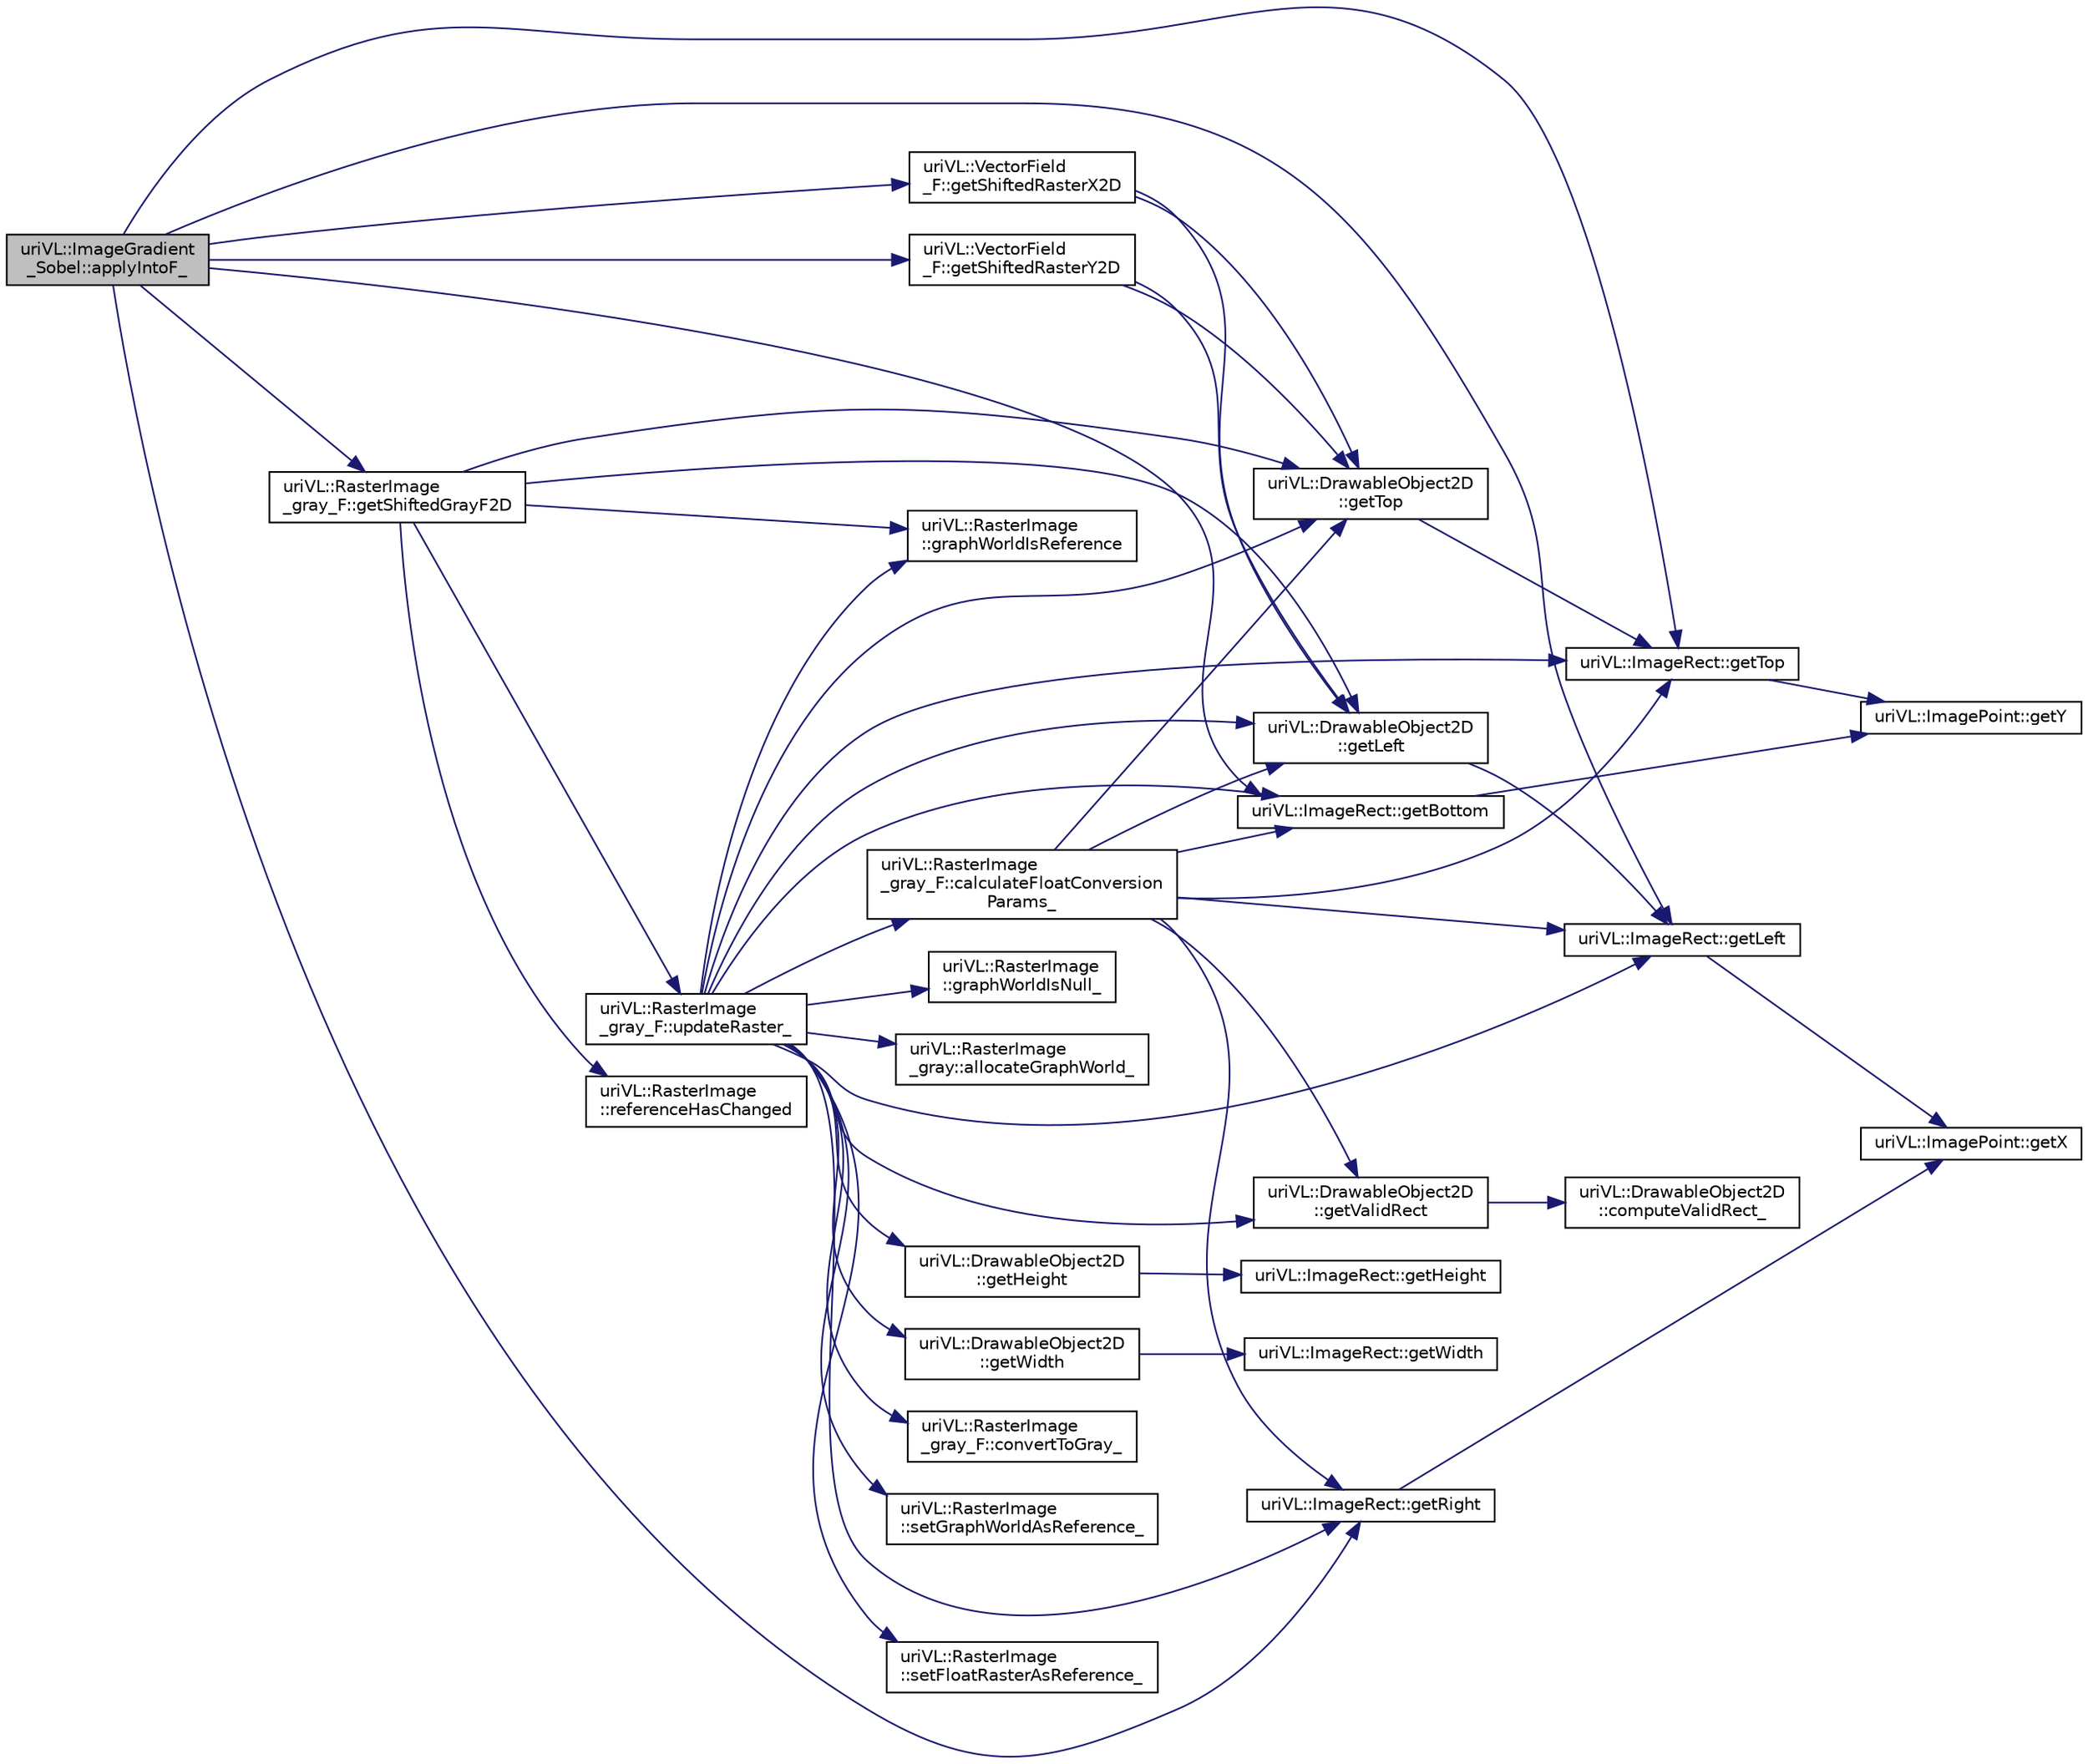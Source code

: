 digraph "uriVL::ImageGradient_Sobel::applyIntoF_"
{
  edge [fontname="Helvetica",fontsize="10",labelfontname="Helvetica",labelfontsize="10"];
  node [fontname="Helvetica",fontsize="10",shape=record];
  rankdir="LR";
  Node1 [label="uriVL::ImageGradient\l_Sobel::applyIntoF_",height=0.2,width=0.4,color="black", fillcolor="grey75", style="filled", fontcolor="black"];
  Node1 -> Node2 [color="midnightblue",fontsize="10",style="solid",fontname="Helvetica"];
  Node2 [label="uriVL::ImageRect::getBottom",height=0.2,width=0.4,color="black", fillcolor="white", style="filled",URL="$classuriVL_1_1ImageRect.html#acb34c902550ecb25f7fa6ffb620aea71",tooltip="Returns the maximum y coordinate of the rectangle. "];
  Node2 -> Node3 [color="midnightblue",fontsize="10",style="solid",fontname="Helvetica"];
  Node3 [label="uriVL::ImagePoint::getY",height=0.2,width=0.4,color="black", fillcolor="white", style="filled",URL="$classuriVL_1_1ImagePoint.html#a4edda1ad5b1f3b39db3ac200dfddf016",tooltip="Returns the point&#39;s y coordinate. "];
  Node1 -> Node4 [color="midnightblue",fontsize="10",style="solid",fontname="Helvetica"];
  Node4 [label="uriVL::ImageRect::getLeft",height=0.2,width=0.4,color="black", fillcolor="white", style="filled",URL="$classuriVL_1_1ImageRect.html#a38bd531df6bd6c4892bca1a690feda13",tooltip="Returns the minimum x coordinate of the rectangle. "];
  Node4 -> Node5 [color="midnightblue",fontsize="10",style="solid",fontname="Helvetica"];
  Node5 [label="uriVL::ImagePoint::getX",height=0.2,width=0.4,color="black", fillcolor="white", style="filled",URL="$classuriVL_1_1ImagePoint.html#a4845eb34e164c8dffd9b366cf61f3f5b",tooltip="Returns the point&#39;s x coordinate. "];
  Node1 -> Node6 [color="midnightblue",fontsize="10",style="solid",fontname="Helvetica"];
  Node6 [label="uriVL::ImageRect::getRight",height=0.2,width=0.4,color="black", fillcolor="white", style="filled",URL="$classuriVL_1_1ImageRect.html#a89884bd1866a1b7ffb67d4cc1ec1a052",tooltip="Returns the maximum x coordinate of the rectangle. "];
  Node6 -> Node5 [color="midnightblue",fontsize="10",style="solid",fontname="Helvetica"];
  Node1 -> Node7 [color="midnightblue",fontsize="10",style="solid",fontname="Helvetica"];
  Node7 [label="uriVL::RasterImage\l_gray_F::getShiftedGrayF2D",height=0.2,width=0.4,color="black", fillcolor="white", style="filled",URL="$classuriVL_1_1RasterImage__gray__F.html#a73b583866ed300dc55d18516330b3e46",tooltip="Returns the shifted float gray-level raster for this image as a read-only 2D array. "];
  Node7 -> Node8 [color="midnightblue",fontsize="10",style="solid",fontname="Helvetica"];
  Node8 [label="uriVL::RasterImage\l::graphWorldIsReference",height=0.2,width=0.4,color="black", fillcolor="white", style="filled",URL="$classuriVL_1_1RasterImage.html#ac6190461f1bd30c426fc3d183b74429b",tooltip="Indicates whether or not the raster stored in the GraphWorld (if it exists) contains the reference va..."];
  Node7 -> Node9 [color="midnightblue",fontsize="10",style="solid",fontname="Helvetica"];
  Node9 [label="uriVL::RasterImage\l::referenceHasChanged",height=0.2,width=0.4,color="black", fillcolor="white", style="filled",URL="$classuriVL_1_1RasterImage.html#a8d10dedd31a0e59925bdf31a37d03097",tooltip="Indicates whether or not the reference raster for this image has been modified. "];
  Node7 -> Node10 [color="midnightblue",fontsize="10",style="solid",fontname="Helvetica"];
  Node10 [label="uriVL::RasterImage\l_gray_F::updateRaster_",height=0.2,width=0.4,color="black", fillcolor="white", style="filled",URL="$classuriVL_1_1RasterImage__gray__F.html#ab2bae6517e5ae3563d98dfa6f97ba6d0",tooltip="Updates the image&#39;s base raster (if it is not the reference). "];
  Node10 -> Node11 [color="midnightblue",fontsize="10",style="solid",fontname="Helvetica"];
  Node11 [label="uriVL::DrawableObject2D\l::getValidRect",height=0.2,width=0.4,color="black", fillcolor="white", style="filled",URL="$classuriVL_1_1DrawableObject2D.html#ad654c2c5da02b3b20298c3eef4153874",tooltip="Returns the object&#39;s valid data rectangle. "];
  Node11 -> Node12 [color="midnightblue",fontsize="10",style="solid",fontname="Helvetica"];
  Node12 [label="uriVL::DrawableObject2D\l::computeValidRect_",height=0.2,width=0.4,color="black", fillcolor="white", style="filled",URL="$classuriVL_1_1DrawableObject2D.html#a9eb135fd212d80a8fbc3caa7e242d9dd",tooltip="Calculates the object&#39;s valid box. "];
  Node10 -> Node13 [color="midnightblue",fontsize="10",style="solid",fontname="Helvetica"];
  Node13 [label="uriVL::ImageRect::getTop",height=0.2,width=0.4,color="black", fillcolor="white", style="filled",URL="$classuriVL_1_1ImageRect.html#a2715b0a7b291354fd839a95ece0e0aba",tooltip="Returns the minimum y coordinate of the rectangle. "];
  Node13 -> Node3 [color="midnightblue",fontsize="10",style="solid",fontname="Helvetica"];
  Node10 -> Node2 [color="midnightblue",fontsize="10",style="solid",fontname="Helvetica"];
  Node10 -> Node4 [color="midnightblue",fontsize="10",style="solid",fontname="Helvetica"];
  Node10 -> Node6 [color="midnightblue",fontsize="10",style="solid",fontname="Helvetica"];
  Node10 -> Node8 [color="midnightblue",fontsize="10",style="solid",fontname="Helvetica"];
  Node10 -> Node14 [color="midnightblue",fontsize="10",style="solid",fontname="Helvetica"];
  Node14 [label="uriVL::RasterImage\l::graphWorldIsNull_",height=0.2,width=0.4,color="black", fillcolor="white", style="filled",URL="$classuriVL_1_1RasterImage.html#a828cf5c4cfe56eaa135c6f7c0d17f49c",tooltip="Indicates whether the GraphWorld was allocated for this object. "];
  Node10 -> Node15 [color="midnightblue",fontsize="10",style="solid",fontname="Helvetica"];
  Node15 [label="uriVL::RasterImage\l_gray::allocateGraphWorld_",height=0.2,width=0.4,color="black", fillcolor="white", style="filled",URL="$classuriVL_1_1RasterImage__gray.html#a1c0f92047c64fc8387646ace46b45290",tooltip="Alocates the GraphWorld for this object at the set dimensions. "];
  Node10 -> Node16 [color="midnightblue",fontsize="10",style="solid",fontname="Helvetica"];
  Node16 [label="uriVL::DrawableObject2D\l::getHeight",height=0.2,width=0.4,color="black", fillcolor="white", style="filled",URL="$classuriVL_1_1DrawableObject2D.html#a0fa48af9667c5a4b53bd2a9bf0eea240",tooltip="Returns the number of rows for the image. "];
  Node16 -> Node17 [color="midnightblue",fontsize="10",style="solid",fontname="Helvetica"];
  Node17 [label="uriVL::ImageRect::getHeight",height=0.2,width=0.4,color="black", fillcolor="white", style="filled",URL="$classuriVL_1_1ImageRect.html#aa757d85ab5d5230bc0ca53f5960e14f3",tooltip="Returns the height of the rectangle. "];
  Node10 -> Node18 [color="midnightblue",fontsize="10",style="solid",fontname="Helvetica"];
  Node18 [label="uriVL::DrawableObject2D\l::getWidth",height=0.2,width=0.4,color="black", fillcolor="white", style="filled",URL="$classuriVL_1_1DrawableObject2D.html#a01127dbd10a99cdbb7596e48539068c9",tooltip="Returns the number of columns for the image. "];
  Node18 -> Node19 [color="midnightblue",fontsize="10",style="solid",fontname="Helvetica"];
  Node19 [label="uriVL::ImageRect::getWidth",height=0.2,width=0.4,color="black", fillcolor="white", style="filled",URL="$classuriVL_1_1ImageRect.html#a1081dc6f638b33ebf30d0a43d51289ef",tooltip="Returns the width of the rectangle. "];
  Node10 -> Node20 [color="midnightblue",fontsize="10",style="solid",fontname="Helvetica"];
  Node20 [label="uriVL::DrawableObject2D\l::getTop",height=0.2,width=0.4,color="black", fillcolor="white", style="filled",URL="$classuriVL_1_1DrawableObject2D.html#a01508a3886015ab55449c46989af2277",tooltip="Returns the minimum y coordinate of the bounding rectangle. "];
  Node20 -> Node13 [color="midnightblue",fontsize="10",style="solid",fontname="Helvetica"];
  Node10 -> Node21 [color="midnightblue",fontsize="10",style="solid",fontname="Helvetica"];
  Node21 [label="uriVL::DrawableObject2D\l::getLeft",height=0.2,width=0.4,color="black", fillcolor="white", style="filled",URL="$classuriVL_1_1DrawableObject2D.html#a9c92e6b3d3b0753514e677080c762ef0",tooltip="Returns the minimum x coordinate of the bounding rectangle. "];
  Node21 -> Node4 [color="midnightblue",fontsize="10",style="solid",fontname="Helvetica"];
  Node10 -> Node22 [color="midnightblue",fontsize="10",style="solid",fontname="Helvetica"];
  Node22 [label="uriVL::RasterImage\l_gray_F::calculateFloatConversion\lParams_",height=0.2,width=0.4,color="black", fillcolor="white", style="filled",URL="$classuriVL_1_1RasterImage__gray__F.html#a467bb154a4d4af2fa9f0156b531f9320",tooltip="Calculates the parameters of a conversion to gray. "];
  Node22 -> Node11 [color="midnightblue",fontsize="10",style="solid",fontname="Helvetica"];
  Node22 -> Node13 [color="midnightblue",fontsize="10",style="solid",fontname="Helvetica"];
  Node22 -> Node2 [color="midnightblue",fontsize="10",style="solid",fontname="Helvetica"];
  Node22 -> Node4 [color="midnightblue",fontsize="10",style="solid",fontname="Helvetica"];
  Node22 -> Node6 [color="midnightblue",fontsize="10",style="solid",fontname="Helvetica"];
  Node22 -> Node20 [color="midnightblue",fontsize="10",style="solid",fontname="Helvetica"];
  Node22 -> Node21 [color="midnightblue",fontsize="10",style="solid",fontname="Helvetica"];
  Node10 -> Node23 [color="midnightblue",fontsize="10",style="solid",fontname="Helvetica"];
  Node23 [label="uriVL::RasterImage\l_gray_F::convertToGray_",height=0.2,width=0.4,color="black", fillcolor="white", style="filled",URL="$classuriVL_1_1RasterImage__gray__F.html#a0bc96d1e5353548f03e40e3828f99138",tooltip="Converts this image&#39;s base raster into a 1D gray-level raster. "];
  Node10 -> Node24 [color="midnightblue",fontsize="10",style="solid",fontname="Helvetica"];
  Node24 [label="uriVL::RasterImage\l::setGraphWorldAsReference_",height=0.2,width=0.4,color="black", fillcolor="white", style="filled",URL="$classuriVL_1_1RasterImage.html#ab67da9ae00b8d0fe26d25bb559514683",tooltip="Sets this image&#39;s gworld as the reference (and allocates if it was NULL) "];
  Node10 -> Node25 [color="midnightblue",fontsize="10",style="solid",fontname="Helvetica"];
  Node25 [label="uriVL::RasterImage\l::setFloatRasterAsReference_",height=0.2,width=0.4,color="black", fillcolor="white", style="filled",URL="$classuriVL_1_1RasterImage.html#ac1678a791415c990c48efbcd3258180c",tooltip="Sets this image&#39;s float raster as the reference (fails if it was NULL) "];
  Node7 -> Node20 [color="midnightblue",fontsize="10",style="solid",fontname="Helvetica"];
  Node7 -> Node21 [color="midnightblue",fontsize="10",style="solid",fontname="Helvetica"];
  Node1 -> Node26 [color="midnightblue",fontsize="10",style="solid",fontname="Helvetica"];
  Node26 [label="uriVL::VectorField\l_F::getShiftedRasterX2D",height=0.2,width=0.4,color="black", fillcolor="white", style="filled",URL="$classuriVL_1_1VectorField__F.html#a0de78a6e2b5713bf23b8065790acdc60",tooltip="Returns the vector field&#39;s X component&#39;s 2D \"shifted\" raster Must be overridden by child classes..."];
  Node26 -> Node20 [color="midnightblue",fontsize="10",style="solid",fontname="Helvetica"];
  Node26 -> Node21 [color="midnightblue",fontsize="10",style="solid",fontname="Helvetica"];
  Node1 -> Node27 [color="midnightblue",fontsize="10",style="solid",fontname="Helvetica"];
  Node27 [label="uriVL::VectorField\l_F::getShiftedRasterY2D",height=0.2,width=0.4,color="black", fillcolor="white", style="filled",URL="$classuriVL_1_1VectorField__F.html#a0201c3f79aa2e1a846b5a50b4bf46967",tooltip="Returns the vector field&#39;s Y component&#39;s 2D \"shifted\" raster Must be overridden by child classes..."];
  Node27 -> Node20 [color="midnightblue",fontsize="10",style="solid",fontname="Helvetica"];
  Node27 -> Node21 [color="midnightblue",fontsize="10",style="solid",fontname="Helvetica"];
  Node1 -> Node13 [color="midnightblue",fontsize="10",style="solid",fontname="Helvetica"];
}
